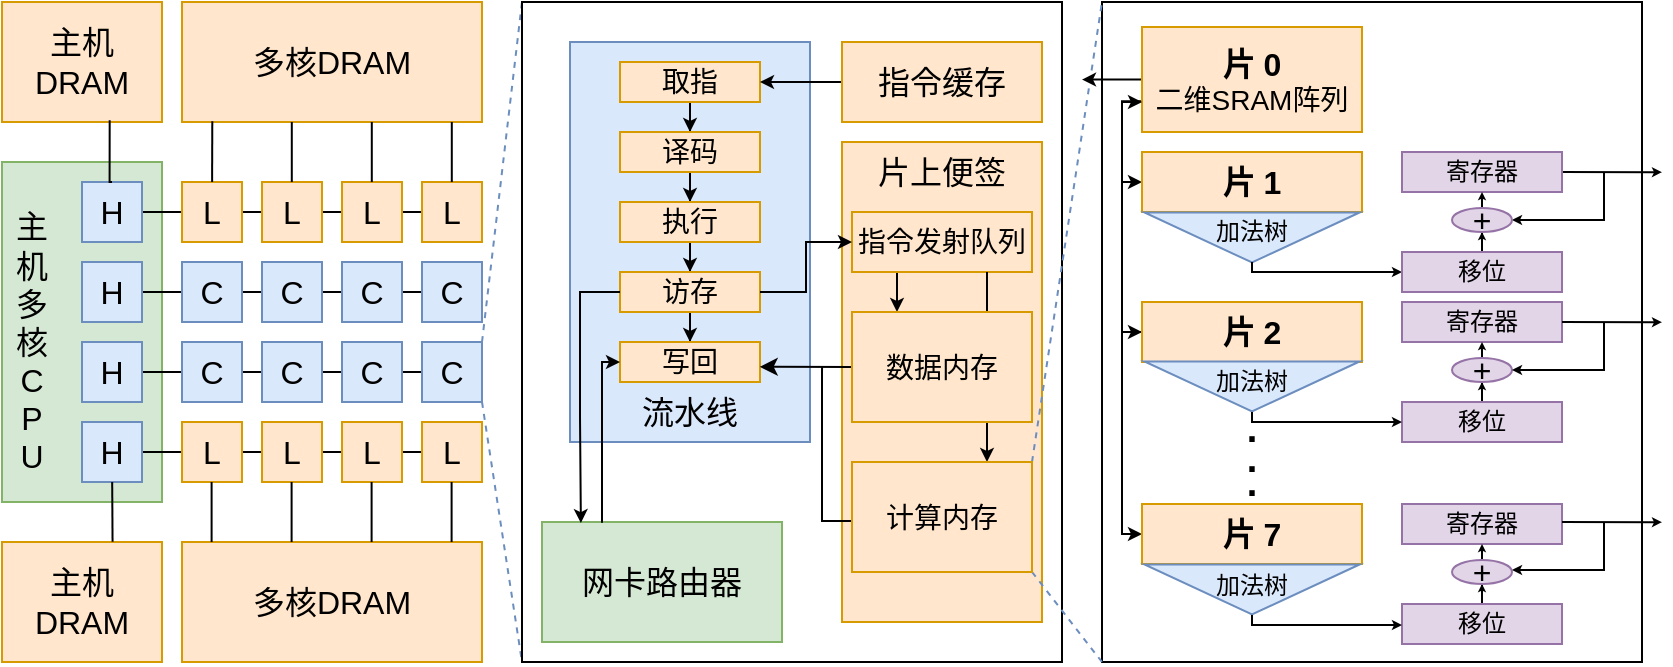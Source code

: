 <mxfile version="24.0.0" type="github">
  <diagram name="第 1 页" id="b80hviVnfymsVGpbrWzK">
    <mxGraphModel dx="827" dy="1261" grid="1" gridSize="10" guides="1" tooltips="1" connect="1" arrows="1" fold="1" page="1" pageScale="1" pageWidth="827" pageHeight="1169" math="0" shadow="0">
      <root>
        <mxCell id="0" />
        <mxCell id="1" parent="0" />
        <mxCell id="CxHiyIyWg0nU_Yr8nKXY-1" value="&lt;font style=&quot;font-size: 16px;&quot;&gt;主机&lt;/font&gt;&lt;div style=&quot;font-size: 16px;&quot;&gt;&lt;font style=&quot;font-size: 16px;&quot;&gt;DRAM&lt;/font&gt;&lt;/div&gt;" style="rounded=0;whiteSpace=wrap;html=1;fillColor=#ffe6cc;strokeColor=#d79b00;" vertex="1" parent="1">
          <mxGeometry x="70" y="250" width="80" height="60" as="geometry" />
        </mxCell>
        <mxCell id="CxHiyIyWg0nU_Yr8nKXY-2" value="" style="rounded=0;whiteSpace=wrap;html=1;fillColor=#d5e8d4;strokeColor=#82b366;" vertex="1" parent="1">
          <mxGeometry x="70" y="330" width="80" height="170" as="geometry" />
        </mxCell>
        <mxCell id="CxHiyIyWg0nU_Yr8nKXY-3" value="&lt;font style=&quot;font-size: 16px;&quot;&gt;主&lt;/font&gt;&lt;div&gt;&lt;font style=&quot;font-size: 16px;&quot;&gt;机&lt;/font&gt;&lt;/div&gt;&lt;div&gt;&lt;font style=&quot;font-size: 16px;&quot;&gt;多&lt;/font&gt;&lt;/div&gt;&lt;div&gt;&lt;font style=&quot;font-size: 16px;&quot;&gt;核&lt;/font&gt;&lt;/div&gt;&lt;div&gt;&lt;font style=&quot;font-size: 16px;&quot;&gt;C&lt;/font&gt;&lt;/div&gt;&lt;div&gt;&lt;font style=&quot;font-size: 16px;&quot;&gt;P&lt;/font&gt;&lt;/div&gt;&lt;div&gt;&lt;font style=&quot;font-size: 16px;&quot;&gt;U&lt;/font&gt;&lt;/div&gt;" style="text;html=1;align=center;verticalAlign=middle;whiteSpace=wrap;rounded=0;" vertex="1" parent="1">
          <mxGeometry x="70" y="300" width="30" height="240" as="geometry" />
        </mxCell>
        <mxCell id="CxHiyIyWg0nU_Yr8nKXY-37" style="edgeStyle=orthogonalEdgeStyle;rounded=0;orthogonalLoop=1;jettySize=auto;html=1;exitX=1;exitY=0.5;exitDx=0;exitDy=0;entryX=0;entryY=0.5;entryDx=0;entryDy=0;endArrow=none;endFill=0;" edge="1" parent="1" source="CxHiyIyWg0nU_Yr8nKXY-5" target="CxHiyIyWg0nU_Yr8nKXY-15">
          <mxGeometry relative="1" as="geometry" />
        </mxCell>
        <mxCell id="CxHiyIyWg0nU_Yr8nKXY-5" value="&lt;font style=&quot;font-size: 16px;&quot;&gt;H&lt;/font&gt;" style="rounded=0;whiteSpace=wrap;html=1;fillColor=#dae8fc;strokeColor=#6c8ebf;" vertex="1" parent="1">
          <mxGeometry x="110" y="340" width="30" height="30" as="geometry" />
        </mxCell>
        <mxCell id="CxHiyIyWg0nU_Yr8nKXY-6" style="edgeStyle=orthogonalEdgeStyle;rounded=0;orthogonalLoop=1;jettySize=auto;html=1;exitX=0.5;exitY=0;exitDx=0;exitDy=0;entryX=0.673;entryY=0.986;entryDx=0;entryDy=0;entryPerimeter=0;endArrow=none;endFill=0;" edge="1" parent="1" source="CxHiyIyWg0nU_Yr8nKXY-5" target="CxHiyIyWg0nU_Yr8nKXY-1">
          <mxGeometry relative="1" as="geometry" />
        </mxCell>
        <mxCell id="CxHiyIyWg0nU_Yr8nKXY-65" style="edgeStyle=orthogonalEdgeStyle;rounded=0;orthogonalLoop=1;jettySize=auto;html=1;entryX=0;entryY=0.5;entryDx=0;entryDy=0;endArrow=none;endFill=0;" edge="1" parent="1" source="CxHiyIyWg0nU_Yr8nKXY-7" target="CxHiyIyWg0nU_Yr8nKXY-52">
          <mxGeometry relative="1" as="geometry" />
        </mxCell>
        <mxCell id="CxHiyIyWg0nU_Yr8nKXY-7" value="&lt;font style=&quot;font-size: 16px;&quot;&gt;H&lt;/font&gt;" style="rounded=0;whiteSpace=wrap;html=1;fillColor=#dae8fc;strokeColor=#6c8ebf;" vertex="1" parent="1">
          <mxGeometry x="110" y="380" width="30" height="30" as="geometry" />
        </mxCell>
        <mxCell id="CxHiyIyWg0nU_Yr8nKXY-66" style="edgeStyle=orthogonalEdgeStyle;rounded=0;orthogonalLoop=1;jettySize=auto;html=1;exitX=1;exitY=0.5;exitDx=0;exitDy=0;entryX=0;entryY=0.5;entryDx=0;entryDy=0;endArrow=none;endFill=0;" edge="1" parent="1" source="CxHiyIyWg0nU_Yr8nKXY-9" target="CxHiyIyWg0nU_Yr8nKXY-59">
          <mxGeometry relative="1" as="geometry" />
        </mxCell>
        <mxCell id="CxHiyIyWg0nU_Yr8nKXY-9" value="&lt;font style=&quot;font-size: 16px;&quot;&gt;H&lt;/font&gt;" style="rounded=0;whiteSpace=wrap;html=1;fillColor=#dae8fc;strokeColor=#6c8ebf;" vertex="1" parent="1">
          <mxGeometry x="110" y="420" width="30" height="30" as="geometry" />
        </mxCell>
        <mxCell id="CxHiyIyWg0nU_Yr8nKXY-67" style="edgeStyle=orthogonalEdgeStyle;rounded=0;orthogonalLoop=1;jettySize=auto;html=1;exitX=1;exitY=0.5;exitDx=0;exitDy=0;entryX=0;entryY=0.5;entryDx=0;entryDy=0;endArrow=none;endFill=0;" edge="1" parent="1" source="CxHiyIyWg0nU_Yr8nKXY-10" target="CxHiyIyWg0nU_Yr8nKXY-45">
          <mxGeometry relative="1" as="geometry" />
        </mxCell>
        <mxCell id="CxHiyIyWg0nU_Yr8nKXY-10" value="&lt;font style=&quot;font-size: 16px;&quot;&gt;H&lt;/font&gt;" style="rounded=0;whiteSpace=wrap;html=1;fillColor=#dae8fc;strokeColor=#6c8ebf;" vertex="1" parent="1">
          <mxGeometry x="110" y="460" width="30" height="30" as="geometry" />
        </mxCell>
        <mxCell id="CxHiyIyWg0nU_Yr8nKXY-11" value="&lt;font style=&quot;font-size: 16px;&quot;&gt;主机&lt;/font&gt;&lt;div style=&quot;font-size: 16px;&quot;&gt;&lt;font style=&quot;font-size: 16px;&quot;&gt;DRAM&lt;/font&gt;&lt;/div&gt;" style="rounded=0;whiteSpace=wrap;html=1;fillColor=#ffe6cc;strokeColor=#d79b00;" vertex="1" parent="1">
          <mxGeometry x="70" y="520" width="80" height="60" as="geometry" />
        </mxCell>
        <mxCell id="CxHiyIyWg0nU_Yr8nKXY-14" style="rounded=0;orthogonalLoop=1;jettySize=auto;html=1;entryX=0.691;entryY=-0.003;entryDx=0;entryDy=0;entryPerimeter=0;endArrow=none;endFill=0;" edge="1" parent="1" source="CxHiyIyWg0nU_Yr8nKXY-10" target="CxHiyIyWg0nU_Yr8nKXY-11">
          <mxGeometry relative="1" as="geometry" />
        </mxCell>
        <mxCell id="CxHiyIyWg0nU_Yr8nKXY-41" style="edgeStyle=orthogonalEdgeStyle;rounded=0;orthogonalLoop=1;jettySize=auto;html=1;entryX=0;entryY=0.5;entryDx=0;entryDy=0;endArrow=none;endFill=0;" edge="1" parent="1" source="CxHiyIyWg0nU_Yr8nKXY-15" target="CxHiyIyWg0nU_Yr8nKXY-16">
          <mxGeometry relative="1" as="geometry" />
        </mxCell>
        <mxCell id="CxHiyIyWg0nU_Yr8nKXY-15" value="&lt;font style=&quot;font-size: 16px;&quot;&gt;L&lt;/font&gt;" style="rounded=0;whiteSpace=wrap;html=1;fillColor=#ffe6cc;strokeColor=#d79b00;" vertex="1" parent="1">
          <mxGeometry x="160" y="340" width="30" height="30" as="geometry" />
        </mxCell>
        <mxCell id="CxHiyIyWg0nU_Yr8nKXY-42" style="edgeStyle=orthogonalEdgeStyle;rounded=0;orthogonalLoop=1;jettySize=auto;html=1;entryX=0;entryY=0.5;entryDx=0;entryDy=0;endArrow=none;endFill=0;" edge="1" parent="1" source="CxHiyIyWg0nU_Yr8nKXY-16" target="CxHiyIyWg0nU_Yr8nKXY-17">
          <mxGeometry relative="1" as="geometry" />
        </mxCell>
        <mxCell id="CxHiyIyWg0nU_Yr8nKXY-16" value="&lt;font style=&quot;font-size: 16px;&quot;&gt;L&lt;/font&gt;" style="rounded=0;whiteSpace=wrap;html=1;fillColor=#ffe6cc;strokeColor=#d79b00;" vertex="1" parent="1">
          <mxGeometry x="200" y="340" width="30" height="30" as="geometry" />
        </mxCell>
        <mxCell id="CxHiyIyWg0nU_Yr8nKXY-43" style="edgeStyle=orthogonalEdgeStyle;rounded=0;orthogonalLoop=1;jettySize=auto;html=1;entryX=0;entryY=0.5;entryDx=0;entryDy=0;endArrow=none;endFill=0;" edge="1" parent="1" source="CxHiyIyWg0nU_Yr8nKXY-17" target="CxHiyIyWg0nU_Yr8nKXY-18">
          <mxGeometry relative="1" as="geometry" />
        </mxCell>
        <mxCell id="CxHiyIyWg0nU_Yr8nKXY-17" value="&lt;font style=&quot;font-size: 16px;&quot;&gt;L&lt;/font&gt;" style="rounded=0;whiteSpace=wrap;html=1;fillColor=#ffe6cc;strokeColor=#d79b00;" vertex="1" parent="1">
          <mxGeometry x="240" y="340" width="30" height="30" as="geometry" />
        </mxCell>
        <mxCell id="CxHiyIyWg0nU_Yr8nKXY-18" value="&lt;font style=&quot;font-size: 16px;&quot;&gt;L&lt;/font&gt;" style="rounded=0;whiteSpace=wrap;html=1;fillColor=#ffe6cc;strokeColor=#d79b00;" vertex="1" parent="1">
          <mxGeometry x="280" y="340" width="30" height="30" as="geometry" />
        </mxCell>
        <mxCell id="CxHiyIyWg0nU_Yr8nKXY-19" value="&lt;span style=&quot;font-size: 16px;&quot;&gt;多核DRAM&lt;/span&gt;" style="rounded=0;whiteSpace=wrap;html=1;fillColor=#ffe6cc;strokeColor=#d79b00;" vertex="1" parent="1">
          <mxGeometry x="160" y="250" width="150" height="60" as="geometry" />
        </mxCell>
        <mxCell id="CxHiyIyWg0nU_Yr8nKXY-20" value="&lt;div style=&quot;font-size: 16px;&quot;&gt;&lt;font style=&quot;font-size: 16px;&quot;&gt;多核DRAM&lt;/font&gt;&lt;/div&gt;" style="rounded=0;whiteSpace=wrap;html=1;fillColor=#ffe6cc;strokeColor=#d79b00;" vertex="1" parent="1">
          <mxGeometry x="160" y="520" width="150" height="60" as="geometry" />
        </mxCell>
        <mxCell id="CxHiyIyWg0nU_Yr8nKXY-44" style="edgeStyle=orthogonalEdgeStyle;rounded=0;orthogonalLoop=1;jettySize=auto;html=1;entryX=0;entryY=0.5;entryDx=0;entryDy=0;endArrow=none;endFill=0;" edge="1" parent="1" source="CxHiyIyWg0nU_Yr8nKXY-45" target="CxHiyIyWg0nU_Yr8nKXY-47">
          <mxGeometry relative="1" as="geometry" />
        </mxCell>
        <mxCell id="CxHiyIyWg0nU_Yr8nKXY-45" value="&lt;font style=&quot;font-size: 16px;&quot;&gt;L&lt;/font&gt;" style="rounded=0;whiteSpace=wrap;html=1;fillColor=#ffe6cc;strokeColor=#d79b00;" vertex="1" parent="1">
          <mxGeometry x="160" y="460" width="30" height="30" as="geometry" />
        </mxCell>
        <mxCell id="CxHiyIyWg0nU_Yr8nKXY-46" style="edgeStyle=orthogonalEdgeStyle;rounded=0;orthogonalLoop=1;jettySize=auto;html=1;entryX=0;entryY=0.5;entryDx=0;entryDy=0;endArrow=none;endFill=0;" edge="1" parent="1" source="CxHiyIyWg0nU_Yr8nKXY-47" target="CxHiyIyWg0nU_Yr8nKXY-49">
          <mxGeometry relative="1" as="geometry" />
        </mxCell>
        <mxCell id="CxHiyIyWg0nU_Yr8nKXY-47" value="&lt;font style=&quot;font-size: 16px;&quot;&gt;L&lt;/font&gt;" style="rounded=0;whiteSpace=wrap;html=1;fillColor=#ffe6cc;strokeColor=#d79b00;" vertex="1" parent="1">
          <mxGeometry x="200" y="460" width="30" height="30" as="geometry" />
        </mxCell>
        <mxCell id="CxHiyIyWg0nU_Yr8nKXY-48" style="edgeStyle=orthogonalEdgeStyle;rounded=0;orthogonalLoop=1;jettySize=auto;html=1;entryX=0;entryY=0.5;entryDx=0;entryDy=0;endArrow=none;endFill=0;" edge="1" parent="1" source="CxHiyIyWg0nU_Yr8nKXY-49" target="CxHiyIyWg0nU_Yr8nKXY-50">
          <mxGeometry relative="1" as="geometry" />
        </mxCell>
        <mxCell id="CxHiyIyWg0nU_Yr8nKXY-49" value="&lt;font style=&quot;font-size: 16px;&quot;&gt;L&lt;/font&gt;" style="rounded=0;whiteSpace=wrap;html=1;fillColor=#ffe6cc;strokeColor=#d79b00;" vertex="1" parent="1">
          <mxGeometry x="240" y="460" width="30" height="30" as="geometry" />
        </mxCell>
        <mxCell id="CxHiyIyWg0nU_Yr8nKXY-50" value="&lt;font style=&quot;font-size: 16px;&quot;&gt;L&lt;/font&gt;" style="rounded=0;whiteSpace=wrap;html=1;fillColor=#ffe6cc;strokeColor=#d79b00;" vertex="1" parent="1">
          <mxGeometry x="280" y="460" width="30" height="30" as="geometry" />
        </mxCell>
        <mxCell id="CxHiyIyWg0nU_Yr8nKXY-51" style="edgeStyle=orthogonalEdgeStyle;rounded=0;orthogonalLoop=1;jettySize=auto;html=1;entryX=0;entryY=0.5;entryDx=0;entryDy=0;endArrow=none;endFill=0;" edge="1" parent="1" source="CxHiyIyWg0nU_Yr8nKXY-52" target="CxHiyIyWg0nU_Yr8nKXY-54">
          <mxGeometry relative="1" as="geometry" />
        </mxCell>
        <mxCell id="CxHiyIyWg0nU_Yr8nKXY-52" value="&lt;font style=&quot;font-size: 16px;&quot;&gt;C&lt;/font&gt;" style="rounded=0;whiteSpace=wrap;html=1;fillColor=#dae8fc;strokeColor=#6c8ebf;" vertex="1" parent="1">
          <mxGeometry x="160" y="380" width="30" height="30" as="geometry" />
        </mxCell>
        <mxCell id="CxHiyIyWg0nU_Yr8nKXY-53" style="edgeStyle=orthogonalEdgeStyle;rounded=0;orthogonalLoop=1;jettySize=auto;html=1;entryX=0;entryY=0.5;entryDx=0;entryDy=0;endArrow=none;endFill=0;" edge="1" parent="1" source="CxHiyIyWg0nU_Yr8nKXY-54" target="CxHiyIyWg0nU_Yr8nKXY-56">
          <mxGeometry relative="1" as="geometry" />
        </mxCell>
        <mxCell id="CxHiyIyWg0nU_Yr8nKXY-54" value="&lt;font style=&quot;font-size: 16px;&quot;&gt;C&lt;/font&gt;" style="rounded=0;whiteSpace=wrap;html=1;fillColor=#dae8fc;strokeColor=#6c8ebf;" vertex="1" parent="1">
          <mxGeometry x="200" y="380" width="30" height="30" as="geometry" />
        </mxCell>
        <mxCell id="CxHiyIyWg0nU_Yr8nKXY-55" style="edgeStyle=orthogonalEdgeStyle;rounded=0;orthogonalLoop=1;jettySize=auto;html=1;entryX=0;entryY=0.5;entryDx=0;entryDy=0;endArrow=none;endFill=0;" edge="1" parent="1" source="CxHiyIyWg0nU_Yr8nKXY-56" target="CxHiyIyWg0nU_Yr8nKXY-57">
          <mxGeometry relative="1" as="geometry" />
        </mxCell>
        <mxCell id="CxHiyIyWg0nU_Yr8nKXY-56" value="&lt;font style=&quot;font-size: 16px;&quot;&gt;C&lt;/font&gt;" style="rounded=0;whiteSpace=wrap;html=1;fillColor=#dae8fc;strokeColor=#6c8ebf;" vertex="1" parent="1">
          <mxGeometry x="240" y="380" width="30" height="30" as="geometry" />
        </mxCell>
        <mxCell id="CxHiyIyWg0nU_Yr8nKXY-57" value="&lt;font style=&quot;font-size: 16px;&quot;&gt;C&lt;/font&gt;" style="rounded=0;whiteSpace=wrap;html=1;fillColor=#dae8fc;strokeColor=#6c8ebf;" vertex="1" parent="1">
          <mxGeometry x="280" y="380" width="30" height="30" as="geometry" />
        </mxCell>
        <mxCell id="CxHiyIyWg0nU_Yr8nKXY-58" style="edgeStyle=orthogonalEdgeStyle;rounded=0;orthogonalLoop=1;jettySize=auto;html=1;entryX=0;entryY=0.5;entryDx=0;entryDy=0;endArrow=none;endFill=0;" edge="1" parent="1" source="CxHiyIyWg0nU_Yr8nKXY-59" target="CxHiyIyWg0nU_Yr8nKXY-61">
          <mxGeometry relative="1" as="geometry" />
        </mxCell>
        <mxCell id="CxHiyIyWg0nU_Yr8nKXY-59" value="&lt;font style=&quot;font-size: 16px;&quot;&gt;C&lt;/font&gt;" style="rounded=0;whiteSpace=wrap;html=1;fillColor=#dae8fc;strokeColor=#6c8ebf;" vertex="1" parent="1">
          <mxGeometry x="160" y="420" width="30" height="30" as="geometry" />
        </mxCell>
        <mxCell id="CxHiyIyWg0nU_Yr8nKXY-60" style="edgeStyle=orthogonalEdgeStyle;rounded=0;orthogonalLoop=1;jettySize=auto;html=1;entryX=0;entryY=0.5;entryDx=0;entryDy=0;endArrow=none;endFill=0;" edge="1" parent="1" source="CxHiyIyWg0nU_Yr8nKXY-61" target="CxHiyIyWg0nU_Yr8nKXY-63">
          <mxGeometry relative="1" as="geometry" />
        </mxCell>
        <mxCell id="CxHiyIyWg0nU_Yr8nKXY-61" value="&lt;font style=&quot;font-size: 16px;&quot;&gt;C&lt;/font&gt;" style="rounded=0;whiteSpace=wrap;html=1;fillColor=#dae8fc;strokeColor=#6c8ebf;" vertex="1" parent="1">
          <mxGeometry x="200" y="420" width="30" height="30" as="geometry" />
        </mxCell>
        <mxCell id="CxHiyIyWg0nU_Yr8nKXY-62" style="edgeStyle=orthogonalEdgeStyle;rounded=0;orthogonalLoop=1;jettySize=auto;html=1;entryX=0;entryY=0.5;entryDx=0;entryDy=0;endArrow=none;endFill=0;" edge="1" parent="1" source="CxHiyIyWg0nU_Yr8nKXY-63" target="CxHiyIyWg0nU_Yr8nKXY-64">
          <mxGeometry relative="1" as="geometry" />
        </mxCell>
        <mxCell id="CxHiyIyWg0nU_Yr8nKXY-63" value="&lt;font style=&quot;font-size: 16px;&quot;&gt;C&lt;/font&gt;" style="rounded=0;whiteSpace=wrap;html=1;fillColor=#dae8fc;strokeColor=#6c8ebf;" vertex="1" parent="1">
          <mxGeometry x="240" y="420" width="30" height="30" as="geometry" />
        </mxCell>
        <mxCell id="CxHiyIyWg0nU_Yr8nKXY-102" style="rounded=0;orthogonalLoop=1;jettySize=auto;html=1;exitX=1;exitY=0;exitDx=0;exitDy=0;entryX=0;entryY=0;entryDx=0;entryDy=0;endArrow=none;endFill=0;dashed=1;fillColor=#dae8fc;strokeColor=#6c8ebf;" edge="1" parent="1" source="CxHiyIyWg0nU_Yr8nKXY-64" target="CxHiyIyWg0nU_Yr8nKXY-76">
          <mxGeometry relative="1" as="geometry" />
        </mxCell>
        <mxCell id="CxHiyIyWg0nU_Yr8nKXY-103" style="rounded=0;orthogonalLoop=1;jettySize=auto;html=1;exitX=1;exitY=1;exitDx=0;exitDy=0;entryX=0;entryY=1;entryDx=0;entryDy=0;endArrow=none;endFill=0;dashed=1;fillColor=#dae8fc;strokeColor=#6c8ebf;" edge="1" parent="1" source="CxHiyIyWg0nU_Yr8nKXY-64" target="CxHiyIyWg0nU_Yr8nKXY-76">
          <mxGeometry relative="1" as="geometry" />
        </mxCell>
        <mxCell id="CxHiyIyWg0nU_Yr8nKXY-64" value="&lt;font style=&quot;font-size: 16px;&quot;&gt;C&lt;/font&gt;" style="rounded=0;whiteSpace=wrap;html=1;fillColor=#dae8fc;strokeColor=#6c8ebf;" vertex="1" parent="1">
          <mxGeometry x="280" y="420" width="30" height="30" as="geometry" />
        </mxCell>
        <mxCell id="CxHiyIyWg0nU_Yr8nKXY-68" style="rounded=0;orthogonalLoop=1;jettySize=auto;html=1;entryX=0.101;entryY=0.993;entryDx=0;entryDy=0;entryPerimeter=0;endArrow=none;endFill=0;" edge="1" parent="1" source="CxHiyIyWg0nU_Yr8nKXY-15" target="CxHiyIyWg0nU_Yr8nKXY-19">
          <mxGeometry relative="1" as="geometry" />
        </mxCell>
        <mxCell id="CxHiyIyWg0nU_Yr8nKXY-69" style="rounded=0;orthogonalLoop=1;jettySize=auto;html=1;entryX=0.101;entryY=0.993;entryDx=0;entryDy=0;entryPerimeter=0;endArrow=none;endFill=0;" edge="1" parent="1">
          <mxGeometry relative="1" as="geometry">
            <mxPoint x="214.9" y="340" as="sourcePoint" />
            <mxPoint x="214.9" y="310" as="targetPoint" />
          </mxGeometry>
        </mxCell>
        <mxCell id="CxHiyIyWg0nU_Yr8nKXY-70" style="rounded=0;orthogonalLoop=1;jettySize=auto;html=1;entryX=0.101;entryY=0.993;entryDx=0;entryDy=0;entryPerimeter=0;endArrow=none;endFill=0;" edge="1" parent="1">
          <mxGeometry relative="1" as="geometry">
            <mxPoint x="254.9" y="340" as="sourcePoint" />
            <mxPoint x="254.9" y="310" as="targetPoint" />
          </mxGeometry>
        </mxCell>
        <mxCell id="CxHiyIyWg0nU_Yr8nKXY-71" style="rounded=0;orthogonalLoop=1;jettySize=auto;html=1;entryX=0.101;entryY=0.993;entryDx=0;entryDy=0;entryPerimeter=0;endArrow=none;endFill=0;" edge="1" parent="1">
          <mxGeometry relative="1" as="geometry">
            <mxPoint x="294.9" y="340" as="sourcePoint" />
            <mxPoint x="294.9" y="310" as="targetPoint" />
          </mxGeometry>
        </mxCell>
        <mxCell id="CxHiyIyWg0nU_Yr8nKXY-72" style="rounded=0;orthogonalLoop=1;jettySize=auto;html=1;entryX=0.101;entryY=0.993;entryDx=0;entryDy=0;entryPerimeter=0;endArrow=none;endFill=0;" edge="1" parent="1">
          <mxGeometry relative="1" as="geometry">
            <mxPoint x="174.8" y="520" as="sourcePoint" />
            <mxPoint x="174.8" y="490" as="targetPoint" />
          </mxGeometry>
        </mxCell>
        <mxCell id="CxHiyIyWg0nU_Yr8nKXY-73" style="rounded=0;orthogonalLoop=1;jettySize=auto;html=1;entryX=0.101;entryY=0.993;entryDx=0;entryDy=0;entryPerimeter=0;endArrow=none;endFill=0;" edge="1" parent="1">
          <mxGeometry relative="1" as="geometry">
            <mxPoint x="214.8" y="520" as="sourcePoint" />
            <mxPoint x="214.8" y="490" as="targetPoint" />
          </mxGeometry>
        </mxCell>
        <mxCell id="CxHiyIyWg0nU_Yr8nKXY-74" style="rounded=0;orthogonalLoop=1;jettySize=auto;html=1;entryX=0.101;entryY=0.993;entryDx=0;entryDy=0;entryPerimeter=0;endArrow=none;endFill=0;" edge="1" parent="1">
          <mxGeometry relative="1" as="geometry">
            <mxPoint x="254.8" y="520" as="sourcePoint" />
            <mxPoint x="254.8" y="490" as="targetPoint" />
          </mxGeometry>
        </mxCell>
        <mxCell id="CxHiyIyWg0nU_Yr8nKXY-75" style="rounded=0;orthogonalLoop=1;jettySize=auto;html=1;entryX=0.101;entryY=0.993;entryDx=0;entryDy=0;entryPerimeter=0;endArrow=none;endFill=0;" edge="1" parent="1">
          <mxGeometry relative="1" as="geometry">
            <mxPoint x="294.8" y="520" as="sourcePoint" />
            <mxPoint x="294.8" y="490" as="targetPoint" />
          </mxGeometry>
        </mxCell>
        <mxCell id="CxHiyIyWg0nU_Yr8nKXY-76" value="" style="rounded=0;whiteSpace=wrap;html=1;" vertex="1" parent="1">
          <mxGeometry x="330" y="250" width="270" height="330" as="geometry" />
        </mxCell>
        <mxCell id="CxHiyIyWg0nU_Yr8nKXY-77" value="" style="rounded=0;whiteSpace=wrap;html=1;" vertex="1" parent="1">
          <mxGeometry x="620" y="250" width="270" height="330" as="geometry" />
        </mxCell>
        <mxCell id="CxHiyIyWg0nU_Yr8nKXY-78" value="&lt;font style=&quot;font-size: 16px;&quot;&gt;网卡路由器&lt;/font&gt;" style="rounded=0;whiteSpace=wrap;html=1;fillColor=#d5e8d4;strokeColor=#82b366;" vertex="1" parent="1">
          <mxGeometry x="340" y="510" width="120" height="60" as="geometry" />
        </mxCell>
        <mxCell id="CxHiyIyWg0nU_Yr8nKXY-79" value="" style="rounded=0;whiteSpace=wrap;html=1;fillColor=#dae8fc;strokeColor=#6c8ebf;" vertex="1" parent="1">
          <mxGeometry x="354" y="270" width="120" height="200" as="geometry" />
        </mxCell>
        <mxCell id="CxHiyIyWg0nU_Yr8nKXY-94" style="edgeStyle=orthogonalEdgeStyle;rounded=0;orthogonalLoop=1;jettySize=auto;html=1;entryX=0.5;entryY=0;entryDx=0;entryDy=0;startSize=6;endSize=4;" edge="1" parent="1" source="CxHiyIyWg0nU_Yr8nKXY-80" target="CxHiyIyWg0nU_Yr8nKXY-81">
          <mxGeometry relative="1" as="geometry" />
        </mxCell>
        <mxCell id="CxHiyIyWg0nU_Yr8nKXY-80" value="&lt;font style=&quot;font-size: 14px;&quot;&gt;取指&lt;/font&gt;" style="rounded=0;whiteSpace=wrap;html=1;fillColor=#ffe6cc;strokeColor=#d79b00;" vertex="1" parent="1">
          <mxGeometry x="379" y="280" width="70" height="20" as="geometry" />
        </mxCell>
        <mxCell id="CxHiyIyWg0nU_Yr8nKXY-95" style="edgeStyle=orthogonalEdgeStyle;rounded=0;orthogonalLoop=1;jettySize=auto;html=1;entryX=0.5;entryY=0;entryDx=0;entryDy=0;endSize=4;" edge="1" parent="1" source="CxHiyIyWg0nU_Yr8nKXY-81" target="CxHiyIyWg0nU_Yr8nKXY-82">
          <mxGeometry relative="1" as="geometry" />
        </mxCell>
        <mxCell id="CxHiyIyWg0nU_Yr8nKXY-81" value="&lt;font style=&quot;font-size: 14px;&quot;&gt;译码&lt;/font&gt;" style="rounded=0;whiteSpace=wrap;html=1;fillColor=#ffe6cc;strokeColor=#d79b00;" vertex="1" parent="1">
          <mxGeometry x="379" y="315" width="70" height="20" as="geometry" />
        </mxCell>
        <mxCell id="CxHiyIyWg0nU_Yr8nKXY-96" style="edgeStyle=orthogonalEdgeStyle;rounded=0;orthogonalLoop=1;jettySize=auto;html=1;entryX=0.5;entryY=0;entryDx=0;entryDy=0;endSize=4;" edge="1" parent="1" source="CxHiyIyWg0nU_Yr8nKXY-82" target="CxHiyIyWg0nU_Yr8nKXY-83">
          <mxGeometry relative="1" as="geometry" />
        </mxCell>
        <mxCell id="CxHiyIyWg0nU_Yr8nKXY-82" value="&lt;font style=&quot;font-size: 14px;&quot;&gt;执行&lt;/font&gt;" style="rounded=0;whiteSpace=wrap;html=1;fillColor=#ffe6cc;strokeColor=#d79b00;" vertex="1" parent="1">
          <mxGeometry x="379" y="350" width="70" height="20" as="geometry" />
        </mxCell>
        <mxCell id="CxHiyIyWg0nU_Yr8nKXY-97" style="edgeStyle=orthogonalEdgeStyle;rounded=0;orthogonalLoop=1;jettySize=auto;html=1;entryX=0.5;entryY=0;entryDx=0;entryDy=0;endSize=4;" edge="1" parent="1" source="CxHiyIyWg0nU_Yr8nKXY-83" target="CxHiyIyWg0nU_Yr8nKXY-84">
          <mxGeometry relative="1" as="geometry" />
        </mxCell>
        <mxCell id="CxHiyIyWg0nU_Yr8nKXY-83" value="&lt;font style=&quot;font-size: 14px;&quot;&gt;访存&lt;/font&gt;" style="rounded=0;whiteSpace=wrap;html=1;fillColor=#ffe6cc;strokeColor=#d79b00;" vertex="1" parent="1">
          <mxGeometry x="379" y="385" width="70" height="20" as="geometry" />
        </mxCell>
        <mxCell id="CxHiyIyWg0nU_Yr8nKXY-84" value="&lt;font style=&quot;font-size: 14px;&quot;&gt;写回&lt;/font&gt;" style="rounded=0;whiteSpace=wrap;html=1;fillColor=#ffe6cc;strokeColor=#d79b00;" vertex="1" parent="1">
          <mxGeometry x="379" y="420" width="70" height="20" as="geometry" />
        </mxCell>
        <mxCell id="CxHiyIyWg0nU_Yr8nKXY-86" value="&lt;font style=&quot;font-size: 16px;&quot;&gt;流水线&lt;/font&gt;" style="text;html=1;align=center;verticalAlign=middle;whiteSpace=wrap;rounded=0;" vertex="1" parent="1">
          <mxGeometry x="384" y="440" width="60" height="30" as="geometry" />
        </mxCell>
        <mxCell id="CxHiyIyWg0nU_Yr8nKXY-93" style="edgeStyle=orthogonalEdgeStyle;rounded=0;orthogonalLoop=1;jettySize=auto;html=1;entryX=1;entryY=0.5;entryDx=0;entryDy=0;endSize=4;" edge="1" parent="1" source="CxHiyIyWg0nU_Yr8nKXY-87" target="CxHiyIyWg0nU_Yr8nKXY-80">
          <mxGeometry relative="1" as="geometry" />
        </mxCell>
        <mxCell id="CxHiyIyWg0nU_Yr8nKXY-87" value="&lt;font style=&quot;font-size: 16px;&quot;&gt;指令缓存&lt;/font&gt;" style="rounded=0;whiteSpace=wrap;html=1;fillColor=#ffe6cc;strokeColor=#d79b00;" vertex="1" parent="1">
          <mxGeometry x="490" y="270" width="100" height="40" as="geometry" />
        </mxCell>
        <mxCell id="CxHiyIyWg0nU_Yr8nKXY-88" value="" style="rounded=0;whiteSpace=wrap;html=1;fillColor=#ffe6cc;strokeColor=#d79b00;" vertex="1" parent="1">
          <mxGeometry x="490" y="320" width="100" height="240" as="geometry" />
        </mxCell>
        <mxCell id="CxHiyIyWg0nU_Yr8nKXY-89" value="&lt;font style=&quot;font-size: 16px;&quot;&gt;片上便签&lt;/font&gt;" style="text;html=1;align=center;verticalAlign=middle;whiteSpace=wrap;rounded=0;" vertex="1" parent="1">
          <mxGeometry x="505" y="320" width="70" height="30" as="geometry" />
        </mxCell>
        <mxCell id="CxHiyIyWg0nU_Yr8nKXY-105" style="edgeStyle=orthogonalEdgeStyle;rounded=0;orthogonalLoop=1;jettySize=auto;html=1;exitX=0.25;exitY=1;exitDx=0;exitDy=0;entryX=0.25;entryY=0;entryDx=0;entryDy=0;endSize=4;" edge="1" parent="1" source="CxHiyIyWg0nU_Yr8nKXY-90" target="CxHiyIyWg0nU_Yr8nKXY-91">
          <mxGeometry relative="1" as="geometry" />
        </mxCell>
        <mxCell id="CxHiyIyWg0nU_Yr8nKXY-90" value="&lt;font style=&quot;font-size: 14px;&quot;&gt;指令发射队列&lt;/font&gt;" style="rounded=0;whiteSpace=wrap;html=1;fillColor=#ffe6cc;strokeColor=#d79b00;" vertex="1" parent="1">
          <mxGeometry x="495" y="355" width="90" height="30" as="geometry" />
        </mxCell>
        <mxCell id="CxHiyIyWg0nU_Yr8nKXY-106" style="edgeStyle=orthogonalEdgeStyle;rounded=0;orthogonalLoop=1;jettySize=auto;html=1;exitX=0.75;exitY=0;exitDx=0;exitDy=0;entryX=0.75;entryY=1;entryDx=0;entryDy=0;endArrow=none;endFill=0;" edge="1" parent="1" source="CxHiyIyWg0nU_Yr8nKXY-91" target="CxHiyIyWg0nU_Yr8nKXY-90">
          <mxGeometry relative="1" as="geometry" />
        </mxCell>
        <mxCell id="CxHiyIyWg0nU_Yr8nKXY-107" style="edgeStyle=orthogonalEdgeStyle;rounded=0;orthogonalLoop=1;jettySize=auto;html=1;exitX=0.75;exitY=1;exitDx=0;exitDy=0;entryX=0.75;entryY=0;entryDx=0;entryDy=0;endSize=4;" edge="1" parent="1" source="CxHiyIyWg0nU_Yr8nKXY-91" target="CxHiyIyWg0nU_Yr8nKXY-92">
          <mxGeometry relative="1" as="geometry" />
        </mxCell>
        <mxCell id="CxHiyIyWg0nU_Yr8nKXY-108" style="rounded=0;orthogonalLoop=1;jettySize=auto;html=1;entryX=0.998;entryY=0.62;entryDx=0;entryDy=0;entryPerimeter=0;" edge="1" parent="1" source="CxHiyIyWg0nU_Yr8nKXY-91" target="CxHiyIyWg0nU_Yr8nKXY-84">
          <mxGeometry relative="1" as="geometry" />
        </mxCell>
        <mxCell id="CxHiyIyWg0nU_Yr8nKXY-91" value="&lt;font style=&quot;font-size: 14px;&quot;&gt;数据内存&lt;/font&gt;" style="rounded=0;whiteSpace=wrap;html=1;fillColor=#ffe6cc;strokeColor=#d79b00;" vertex="1" parent="1">
          <mxGeometry x="495" y="405" width="90" height="55" as="geometry" />
        </mxCell>
        <mxCell id="CxHiyIyWg0nU_Yr8nKXY-110" style="edgeStyle=orthogonalEdgeStyle;rounded=0;orthogonalLoop=1;jettySize=auto;html=1;exitX=0;exitY=0.5;exitDx=0;exitDy=0;endSize=4;endArrow=none;endFill=0;" edge="1" parent="1">
          <mxGeometry relative="1" as="geometry">
            <mxPoint x="480.041" y="432" as="targetPoint" />
            <mxPoint x="495" y="509.5" as="sourcePoint" />
            <Array as="points">
              <mxPoint x="480" y="510" />
              <mxPoint x="480" y="435" />
            </Array>
          </mxGeometry>
        </mxCell>
        <mxCell id="CxHiyIyWg0nU_Yr8nKXY-116" style="rounded=0;orthogonalLoop=1;jettySize=auto;html=1;exitX=1;exitY=0;exitDx=0;exitDy=0;entryX=0;entryY=0;entryDx=0;entryDy=0;endArrow=none;endFill=0;dashed=1;fillColor=#dae8fc;strokeColor=#6c8ebf;" edge="1" parent="1" source="CxHiyIyWg0nU_Yr8nKXY-92" target="CxHiyIyWg0nU_Yr8nKXY-77">
          <mxGeometry relative="1" as="geometry" />
        </mxCell>
        <mxCell id="CxHiyIyWg0nU_Yr8nKXY-117" style="rounded=0;orthogonalLoop=1;jettySize=auto;html=1;exitX=1;exitY=1;exitDx=0;exitDy=0;entryX=0;entryY=1;entryDx=0;entryDy=0;dashed=1;endArrow=none;endFill=0;fillColor=#dae8fc;strokeColor=#6c8ebf;" edge="1" parent="1" source="CxHiyIyWg0nU_Yr8nKXY-92" target="CxHiyIyWg0nU_Yr8nKXY-77">
          <mxGeometry relative="1" as="geometry" />
        </mxCell>
        <mxCell id="CxHiyIyWg0nU_Yr8nKXY-92" value="&lt;font style=&quot;font-size: 14px;&quot;&gt;计算内存&lt;/font&gt;" style="rounded=0;whiteSpace=wrap;html=1;fillColor=#ffe6cc;strokeColor=#d79b00;" vertex="1" parent="1">
          <mxGeometry x="495" y="480" width="90" height="55" as="geometry" />
        </mxCell>
        <mxCell id="CxHiyIyWg0nU_Yr8nKXY-98" style="edgeStyle=orthogonalEdgeStyle;rounded=0;orthogonalLoop=1;jettySize=auto;html=1;entryX=0.251;entryY=0.006;entryDx=0;entryDy=0;entryPerimeter=0;exitX=0;exitY=0.5;exitDx=0;exitDy=0;endArrow=none;endFill=0;startArrow=classic;startFill=1;endSize=6;startSize=4;" edge="1" parent="1" source="CxHiyIyWg0nU_Yr8nKXY-84" target="CxHiyIyWg0nU_Yr8nKXY-78">
          <mxGeometry relative="1" as="geometry">
            <Array as="points">
              <mxPoint x="370" y="430" />
              <mxPoint x="370" y="510" />
            </Array>
          </mxGeometry>
        </mxCell>
        <mxCell id="CxHiyIyWg0nU_Yr8nKXY-101" style="edgeStyle=orthogonalEdgeStyle;rounded=0;orthogonalLoop=1;jettySize=auto;html=1;exitX=0;exitY=0.5;exitDx=0;exitDy=0;entryX=0.162;entryY=0.009;entryDx=0;entryDy=0;entryPerimeter=0;startSize=6;endSize=4;" edge="1" parent="1" source="CxHiyIyWg0nU_Yr8nKXY-83" target="CxHiyIyWg0nU_Yr8nKXY-78">
          <mxGeometry relative="1" as="geometry" />
        </mxCell>
        <mxCell id="CxHiyIyWg0nU_Yr8nKXY-158" style="edgeStyle=orthogonalEdgeStyle;rounded=0;orthogonalLoop=1;jettySize=auto;html=1;exitX=0;exitY=0.5;exitDx=0;exitDy=0;endSize=4;" edge="1" parent="1" source="CxHiyIyWg0nU_Yr8nKXY-111">
          <mxGeometry relative="1" as="geometry">
            <mxPoint x="610" y="288.789" as="targetPoint" />
          </mxGeometry>
        </mxCell>
        <mxCell id="CxHiyIyWg0nU_Yr8nKXY-159" style="edgeStyle=orthogonalEdgeStyle;rounded=0;orthogonalLoop=1;jettySize=auto;html=1;exitX=0;exitY=0.707;exitDx=0;exitDy=0;entryX=0;entryY=0.5;entryDx=0;entryDy=0;exitPerimeter=0;endSize=4;" edge="1" parent="1" source="CxHiyIyWg0nU_Yr8nKXY-111" target="CxHiyIyWg0nU_Yr8nKXY-112">
          <mxGeometry relative="1" as="geometry">
            <Array as="points">
              <mxPoint x="630" y="300" />
              <mxPoint x="630" y="340" />
            </Array>
          </mxGeometry>
        </mxCell>
        <mxCell id="CxHiyIyWg0nU_Yr8nKXY-111" value="&lt;font style=&quot;font-size: 16px;&quot;&gt;&lt;b&gt;片 0&lt;/b&gt;&lt;/font&gt;&lt;div&gt;&lt;font size=&quot;1&quot; style=&quot;&quot;&gt;&lt;span style=&quot;font-size: 14px;&quot;&gt;二维SRAM阵列&lt;/span&gt;&lt;/font&gt;&lt;/div&gt;" style="rounded=0;whiteSpace=wrap;html=1;fillColor=#ffe6cc;strokeColor=#d79b00;" vertex="1" parent="1">
          <mxGeometry x="640" y="262.5" width="110" height="52.5" as="geometry" />
        </mxCell>
        <mxCell id="CxHiyIyWg0nU_Yr8nKXY-112" value="&lt;font style=&quot;font-size: 16px;&quot;&gt;&lt;b&gt;片 1&lt;/b&gt;&lt;/font&gt;" style="rounded=0;whiteSpace=wrap;html=1;fillColor=#ffe6cc;strokeColor=#d79b00;" vertex="1" parent="1">
          <mxGeometry x="640" y="325" width="110" height="30" as="geometry" />
        </mxCell>
        <mxCell id="CxHiyIyWg0nU_Yr8nKXY-161" style="edgeStyle=orthogonalEdgeStyle;rounded=0;orthogonalLoop=1;jettySize=auto;html=1;entryX=0;entryY=0.5;entryDx=0;entryDy=0;exitX=0;exitY=0.5;exitDx=0;exitDy=0;startArrow=classic;startFill=1;endSize=4;startSize=4;" edge="1" parent="1" source="CxHiyIyWg0nU_Yr8nKXY-114" target="CxHiyIyWg0nU_Yr8nKXY-115">
          <mxGeometry relative="1" as="geometry">
            <Array as="points">
              <mxPoint x="630" y="516" />
              <mxPoint x="630" y="415" />
            </Array>
          </mxGeometry>
        </mxCell>
        <mxCell id="CxHiyIyWg0nU_Yr8nKXY-114" value="&lt;font style=&quot;font-size: 16px;&quot;&gt;&lt;b&gt;片 7&lt;/b&gt;&lt;/font&gt;" style="rounded=0;whiteSpace=wrap;html=1;fillColor=#ffe6cc;strokeColor=#d79b00;" vertex="1" parent="1">
          <mxGeometry x="640" y="501" width="110" height="30" as="geometry" />
        </mxCell>
        <mxCell id="CxHiyIyWg0nU_Yr8nKXY-160" style="edgeStyle=orthogonalEdgeStyle;rounded=0;orthogonalLoop=1;jettySize=auto;html=1;endSize=4;" edge="1" parent="1" source="CxHiyIyWg0nU_Yr8nKXY-115">
          <mxGeometry relative="1" as="geometry">
            <mxPoint x="640" y="300" as="targetPoint" />
            <Array as="points">
              <mxPoint x="630" y="415" />
              <mxPoint x="630" y="300" />
            </Array>
          </mxGeometry>
        </mxCell>
        <mxCell id="CxHiyIyWg0nU_Yr8nKXY-115" value="&lt;font style=&quot;font-size: 16px;&quot;&gt;&lt;b&gt;片 2&lt;/b&gt;&lt;/font&gt;" style="rounded=0;whiteSpace=wrap;html=1;fillColor=#ffe6cc;strokeColor=#d79b00;" vertex="1" parent="1">
          <mxGeometry x="640" y="400" width="110" height="30" as="geometry" />
        </mxCell>
        <mxCell id="CxHiyIyWg0nU_Yr8nKXY-118" value="&lt;p style=&quot;line-height: 0%;&quot;&gt;&lt;b style=&quot;font-size: 19px;&quot;&gt;&lt;font style=&quot;font-size: 19px;&quot;&gt;.&lt;/font&gt;&lt;/b&gt;&lt;/p&gt;&lt;div style=&quot;font-size: 19px; line-height: 10%;&quot;&gt;&lt;b&gt;&lt;font style=&quot;font-size: 19px;&quot;&gt;.&lt;/font&gt;&lt;/b&gt;&lt;/div&gt;&lt;div style=&quot;font-size: 19px; line-height: 120%;&quot;&gt;&lt;b style=&quot;&quot;&gt;&lt;font style=&quot;font-size: 19px;&quot;&gt;.&lt;/font&gt;&lt;/b&gt;&lt;/div&gt;&lt;p&gt;&lt;/p&gt;" style="text;html=1;align=center;verticalAlign=middle;whiteSpace=wrap;rounded=0;" vertex="1" parent="1">
          <mxGeometry x="671.25" y="460" width="47.5" height="45" as="geometry" />
        </mxCell>
        <mxCell id="CxHiyIyWg0nU_Yr8nKXY-122" value="" style="triangle;whiteSpace=wrap;html=1;rotation=90;fillColor=#dae8fc;strokeColor=#6c8ebf;" vertex="1" parent="1">
          <mxGeometry x="682.5" y="314" width="25" height="107.5" as="geometry" />
        </mxCell>
        <mxCell id="CxHiyIyWg0nU_Yr8nKXY-149" style="edgeStyle=orthogonalEdgeStyle;rounded=0;orthogonalLoop=1;jettySize=auto;html=1;entryX=0;entryY=0.5;entryDx=0;entryDy=0;exitX=0.5;exitY=1;exitDx=0;exitDy=0;endSize=2;" edge="1" parent="1" source="CxHiyIyWg0nU_Yr8nKXY-119" target="CxHiyIyWg0nU_Yr8nKXY-141">
          <mxGeometry relative="1" as="geometry">
            <Array as="points">
              <mxPoint x="695" y="385" />
            </Array>
          </mxGeometry>
        </mxCell>
        <mxCell id="CxHiyIyWg0nU_Yr8nKXY-119" value="加法树" style="text;html=1;align=center;verticalAlign=middle;whiteSpace=wrap;rounded=0;" vertex="1" parent="1">
          <mxGeometry x="665" y="350" width="60" height="30" as="geometry" />
        </mxCell>
        <mxCell id="CxHiyIyWg0nU_Yr8nKXY-123" value="" style="triangle;whiteSpace=wrap;html=1;rotation=90;fillColor=#dae8fc;strokeColor=#6c8ebf;" vertex="1" parent="1">
          <mxGeometry x="682.5" y="388.5" width="25" height="107.5" as="geometry" />
        </mxCell>
        <mxCell id="CxHiyIyWg0nU_Yr8nKXY-121" value="加法树" style="text;html=1;align=center;verticalAlign=middle;whiteSpace=wrap;rounded=0;" vertex="1" parent="1">
          <mxGeometry x="665" y="425" width="60" height="30" as="geometry" />
        </mxCell>
        <mxCell id="CxHiyIyWg0nU_Yr8nKXY-124" value="" style="triangle;whiteSpace=wrap;html=1;rotation=90;fillColor=#dae8fc;strokeColor=#6c8ebf;" vertex="1" parent="1">
          <mxGeometry x="682.5" y="490" width="25" height="107.5" as="geometry" />
        </mxCell>
        <mxCell id="CxHiyIyWg0nU_Yr8nKXY-125" value="加法树" style="text;html=1;align=center;verticalAlign=middle;whiteSpace=wrap;rounded=0;" vertex="1" parent="1">
          <mxGeometry x="665" y="526.5" width="60" height="30" as="geometry" />
        </mxCell>
        <mxCell id="CxHiyIyWg0nU_Yr8nKXY-126" value="寄存器" style="rounded=0;whiteSpace=wrap;html=1;fillColor=#e1d5e7;strokeColor=#9673a6;" vertex="1" parent="1">
          <mxGeometry x="770" y="400" width="80" height="20" as="geometry" />
        </mxCell>
        <mxCell id="CxHiyIyWg0nU_Yr8nKXY-131" style="edgeStyle=orthogonalEdgeStyle;rounded=0;orthogonalLoop=1;jettySize=auto;html=1;entryX=0.5;entryY=1;entryDx=0;entryDy=0;endSize=1;" edge="1" parent="1" source="CxHiyIyWg0nU_Yr8nKXY-129" target="CxHiyIyWg0nU_Yr8nKXY-130">
          <mxGeometry relative="1" as="geometry" />
        </mxCell>
        <mxCell id="CxHiyIyWg0nU_Yr8nKXY-129" value="移位" style="rounded=0;whiteSpace=wrap;html=1;fillColor=#e1d5e7;strokeColor=#9673a6;" vertex="1" parent="1">
          <mxGeometry x="770" y="450" width="80" height="20" as="geometry" />
        </mxCell>
        <mxCell id="CxHiyIyWg0nU_Yr8nKXY-132" style="edgeStyle=orthogonalEdgeStyle;rounded=0;orthogonalLoop=1;jettySize=auto;html=1;exitX=0.5;exitY=0;exitDx=0;exitDy=0;entryX=0.5;entryY=1;entryDx=0;entryDy=0;endSize=1;" edge="1" parent="1" source="CxHiyIyWg0nU_Yr8nKXY-130" target="CxHiyIyWg0nU_Yr8nKXY-126">
          <mxGeometry relative="1" as="geometry" />
        </mxCell>
        <mxCell id="CxHiyIyWg0nU_Yr8nKXY-130" value="&lt;font style=&quot;font-size: 16px;&quot;&gt;+&lt;/font&gt;" style="ellipse;whiteSpace=wrap;html=1;fillColor=#e1d5e7;strokeColor=#9673a6;" vertex="1" parent="1">
          <mxGeometry x="795" y="428" width="30" height="12" as="geometry" />
        </mxCell>
        <mxCell id="CxHiyIyWg0nU_Yr8nKXY-152" style="rounded=0;orthogonalLoop=1;jettySize=auto;html=1;exitX=1;exitY=0.5;exitDx=0;exitDy=0;endSize=2;" edge="1" parent="1" source="CxHiyIyWg0nU_Yr8nKXY-139">
          <mxGeometry relative="1" as="geometry">
            <mxPoint x="900" y="335.105" as="targetPoint" />
          </mxGeometry>
        </mxCell>
        <mxCell id="CxHiyIyWg0nU_Yr8nKXY-139" value="寄存器" style="rounded=0;whiteSpace=wrap;html=1;fillColor=#e1d5e7;strokeColor=#9673a6;" vertex="1" parent="1">
          <mxGeometry x="770" y="325" width="80" height="20" as="geometry" />
        </mxCell>
        <mxCell id="CxHiyIyWg0nU_Yr8nKXY-140" style="edgeStyle=orthogonalEdgeStyle;rounded=0;orthogonalLoop=1;jettySize=auto;html=1;entryX=0.5;entryY=1;entryDx=0;entryDy=0;endSize=1;" edge="1" parent="1" source="CxHiyIyWg0nU_Yr8nKXY-141" target="CxHiyIyWg0nU_Yr8nKXY-143">
          <mxGeometry relative="1" as="geometry" />
        </mxCell>
        <mxCell id="CxHiyIyWg0nU_Yr8nKXY-141" value="移位" style="rounded=0;whiteSpace=wrap;html=1;fillColor=#e1d5e7;strokeColor=#9673a6;" vertex="1" parent="1">
          <mxGeometry x="770" y="375" width="80" height="20" as="geometry" />
        </mxCell>
        <mxCell id="CxHiyIyWg0nU_Yr8nKXY-142" style="edgeStyle=orthogonalEdgeStyle;rounded=0;orthogonalLoop=1;jettySize=auto;html=1;exitX=0.5;exitY=0;exitDx=0;exitDy=0;entryX=0.5;entryY=1;entryDx=0;entryDy=0;endSize=1;" edge="1" parent="1" source="CxHiyIyWg0nU_Yr8nKXY-143" target="CxHiyIyWg0nU_Yr8nKXY-139">
          <mxGeometry relative="1" as="geometry" />
        </mxCell>
        <mxCell id="CxHiyIyWg0nU_Yr8nKXY-153" style="edgeStyle=orthogonalEdgeStyle;rounded=0;orthogonalLoop=1;jettySize=auto;html=1;exitX=1;exitY=0.5;exitDx=0;exitDy=0;endArrow=none;endFill=0;startArrow=classic;startFill=1;endSize=1;strokeWidth=1;startSize=2;" edge="1" parent="1" source="CxHiyIyWg0nU_Yr8nKXY-143">
          <mxGeometry relative="1" as="geometry">
            <mxPoint x="871" y="335" as="targetPoint" />
            <Array as="points">
              <mxPoint x="871" y="359" />
              <mxPoint x="871" y="340" />
            </Array>
          </mxGeometry>
        </mxCell>
        <mxCell id="CxHiyIyWg0nU_Yr8nKXY-143" value="&lt;font style=&quot;font-size: 16px;&quot;&gt;+&lt;/font&gt;" style="ellipse;whiteSpace=wrap;html=1;fillColor=#e1d5e7;strokeColor=#9673a6;" vertex="1" parent="1">
          <mxGeometry x="795" y="353" width="30" height="12" as="geometry" />
        </mxCell>
        <mxCell id="CxHiyIyWg0nU_Yr8nKXY-144" value="寄存器" style="rounded=0;whiteSpace=wrap;html=1;fillColor=#e1d5e7;strokeColor=#9673a6;" vertex="1" parent="1">
          <mxGeometry x="770" y="501" width="80" height="20" as="geometry" />
        </mxCell>
        <mxCell id="CxHiyIyWg0nU_Yr8nKXY-145" style="edgeStyle=orthogonalEdgeStyle;rounded=0;orthogonalLoop=1;jettySize=auto;html=1;entryX=0.5;entryY=1;entryDx=0;entryDy=0;endSize=1;" edge="1" parent="1" source="CxHiyIyWg0nU_Yr8nKXY-146" target="CxHiyIyWg0nU_Yr8nKXY-148">
          <mxGeometry relative="1" as="geometry" />
        </mxCell>
        <mxCell id="CxHiyIyWg0nU_Yr8nKXY-146" value="移位" style="rounded=0;whiteSpace=wrap;html=1;fillColor=#e1d5e7;strokeColor=#9673a6;" vertex="1" parent="1">
          <mxGeometry x="770" y="551" width="80" height="20" as="geometry" />
        </mxCell>
        <mxCell id="CxHiyIyWg0nU_Yr8nKXY-147" style="edgeStyle=orthogonalEdgeStyle;rounded=0;orthogonalLoop=1;jettySize=auto;html=1;exitX=0.5;exitY=0;exitDx=0;exitDy=0;entryX=0.5;entryY=1;entryDx=0;entryDy=0;endSize=1;" edge="1" parent="1" source="CxHiyIyWg0nU_Yr8nKXY-148" target="CxHiyIyWg0nU_Yr8nKXY-144">
          <mxGeometry relative="1" as="geometry" />
        </mxCell>
        <mxCell id="CxHiyIyWg0nU_Yr8nKXY-148" value="&lt;font style=&quot;font-size: 16px;&quot;&gt;+&lt;/font&gt;" style="ellipse;whiteSpace=wrap;html=1;fillColor=#e1d5e7;strokeColor=#9673a6;" vertex="1" parent="1">
          <mxGeometry x="795" y="529" width="30" height="12" as="geometry" />
        </mxCell>
        <mxCell id="CxHiyIyWg0nU_Yr8nKXY-150" style="edgeStyle=orthogonalEdgeStyle;rounded=0;orthogonalLoop=1;jettySize=auto;html=1;entryX=0;entryY=0.5;entryDx=0;entryDy=0;exitX=0.5;exitY=1;exitDx=0;exitDy=0;endSize=2;" edge="1" parent="1">
          <mxGeometry relative="1" as="geometry">
            <mxPoint x="695" y="455" as="sourcePoint" />
            <mxPoint x="770" y="460" as="targetPoint" />
            <Array as="points">
              <mxPoint x="695" y="460" />
            </Array>
          </mxGeometry>
        </mxCell>
        <mxCell id="CxHiyIyWg0nU_Yr8nKXY-151" style="edgeStyle=orthogonalEdgeStyle;rounded=0;orthogonalLoop=1;jettySize=auto;html=1;entryX=0;entryY=0.5;entryDx=0;entryDy=0;exitX=0.5;exitY=1;exitDx=0;exitDy=0;endSize=2;" edge="1" parent="1">
          <mxGeometry relative="1" as="geometry">
            <mxPoint x="695" y="556.5" as="sourcePoint" />
            <mxPoint x="770" y="561.5" as="targetPoint" />
            <Array as="points">
              <mxPoint x="695" y="561.5" />
            </Array>
          </mxGeometry>
        </mxCell>
        <mxCell id="CxHiyIyWg0nU_Yr8nKXY-154" style="rounded=0;orthogonalLoop=1;jettySize=auto;html=1;exitX=1;exitY=0.5;exitDx=0;exitDy=0;endSize=2;" edge="1" parent="1">
          <mxGeometry relative="1" as="geometry">
            <mxPoint x="900" y="410.105" as="targetPoint" />
            <mxPoint x="850" y="410" as="sourcePoint" />
          </mxGeometry>
        </mxCell>
        <mxCell id="CxHiyIyWg0nU_Yr8nKXY-155" style="edgeStyle=orthogonalEdgeStyle;rounded=0;orthogonalLoop=1;jettySize=auto;html=1;exitX=1;exitY=0.5;exitDx=0;exitDy=0;endArrow=none;endFill=0;startArrow=classic;startFill=1;endSize=1;strokeWidth=1;startSize=2;" edge="1" parent="1">
          <mxGeometry relative="1" as="geometry">
            <mxPoint x="871" y="410" as="targetPoint" />
            <mxPoint x="825" y="434" as="sourcePoint" />
            <Array as="points">
              <mxPoint x="871" y="434" />
              <mxPoint x="871" y="415" />
            </Array>
          </mxGeometry>
        </mxCell>
        <mxCell id="CxHiyIyWg0nU_Yr8nKXY-156" style="rounded=0;orthogonalLoop=1;jettySize=auto;html=1;exitX=1;exitY=0.5;exitDx=0;exitDy=0;endSize=2;" edge="1" parent="1">
          <mxGeometry relative="1" as="geometry">
            <mxPoint x="900" y="510.105" as="targetPoint" />
            <mxPoint x="850" y="510" as="sourcePoint" />
          </mxGeometry>
        </mxCell>
        <mxCell id="CxHiyIyWg0nU_Yr8nKXY-157" style="edgeStyle=orthogonalEdgeStyle;rounded=0;orthogonalLoop=1;jettySize=auto;html=1;exitX=1;exitY=0.5;exitDx=0;exitDy=0;endArrow=none;endFill=0;startArrow=classic;startFill=1;endSize=1;strokeWidth=1;startSize=2;" edge="1" parent="1">
          <mxGeometry relative="1" as="geometry">
            <mxPoint x="871" y="510" as="targetPoint" />
            <mxPoint x="825" y="534" as="sourcePoint" />
            <Array as="points">
              <mxPoint x="871" y="534" />
              <mxPoint x="871" y="515" />
            </Array>
          </mxGeometry>
        </mxCell>
        <mxCell id="CxHiyIyWg0nU_Yr8nKXY-104" style="edgeStyle=orthogonalEdgeStyle;rounded=0;orthogonalLoop=1;jettySize=auto;html=1;endSize=4;" edge="1" parent="1" source="CxHiyIyWg0nU_Yr8nKXY-83" target="CxHiyIyWg0nU_Yr8nKXY-90">
          <mxGeometry relative="1" as="geometry" />
        </mxCell>
      </root>
    </mxGraphModel>
  </diagram>
</mxfile>
